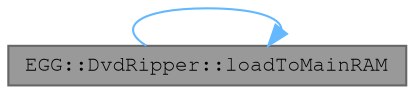 digraph "EGG::DvdRipper::loadToMainRAM"
{
 // LATEX_PDF_SIZE
  bgcolor="transparent";
  edge [fontname=FreeMono,fontsize=10,labelfontname=FreeMono,labelfontsize=10];
  node [fontname=FreeMono,fontsize=10,shape=box,height=0.2,width=0.4];
  rankdir="RL";
  Node1 [label="EGG::DvdRipper::loadToMainRAM",height=0.2,width=0.4,color="gray40", fillcolor="grey60", style="filled", fontcolor="black",tooltip="Load a file on the disc to main RAM given the path."];
  Node1 -> Node1 [dir="back",color="steelblue1",style="solid"];
}
